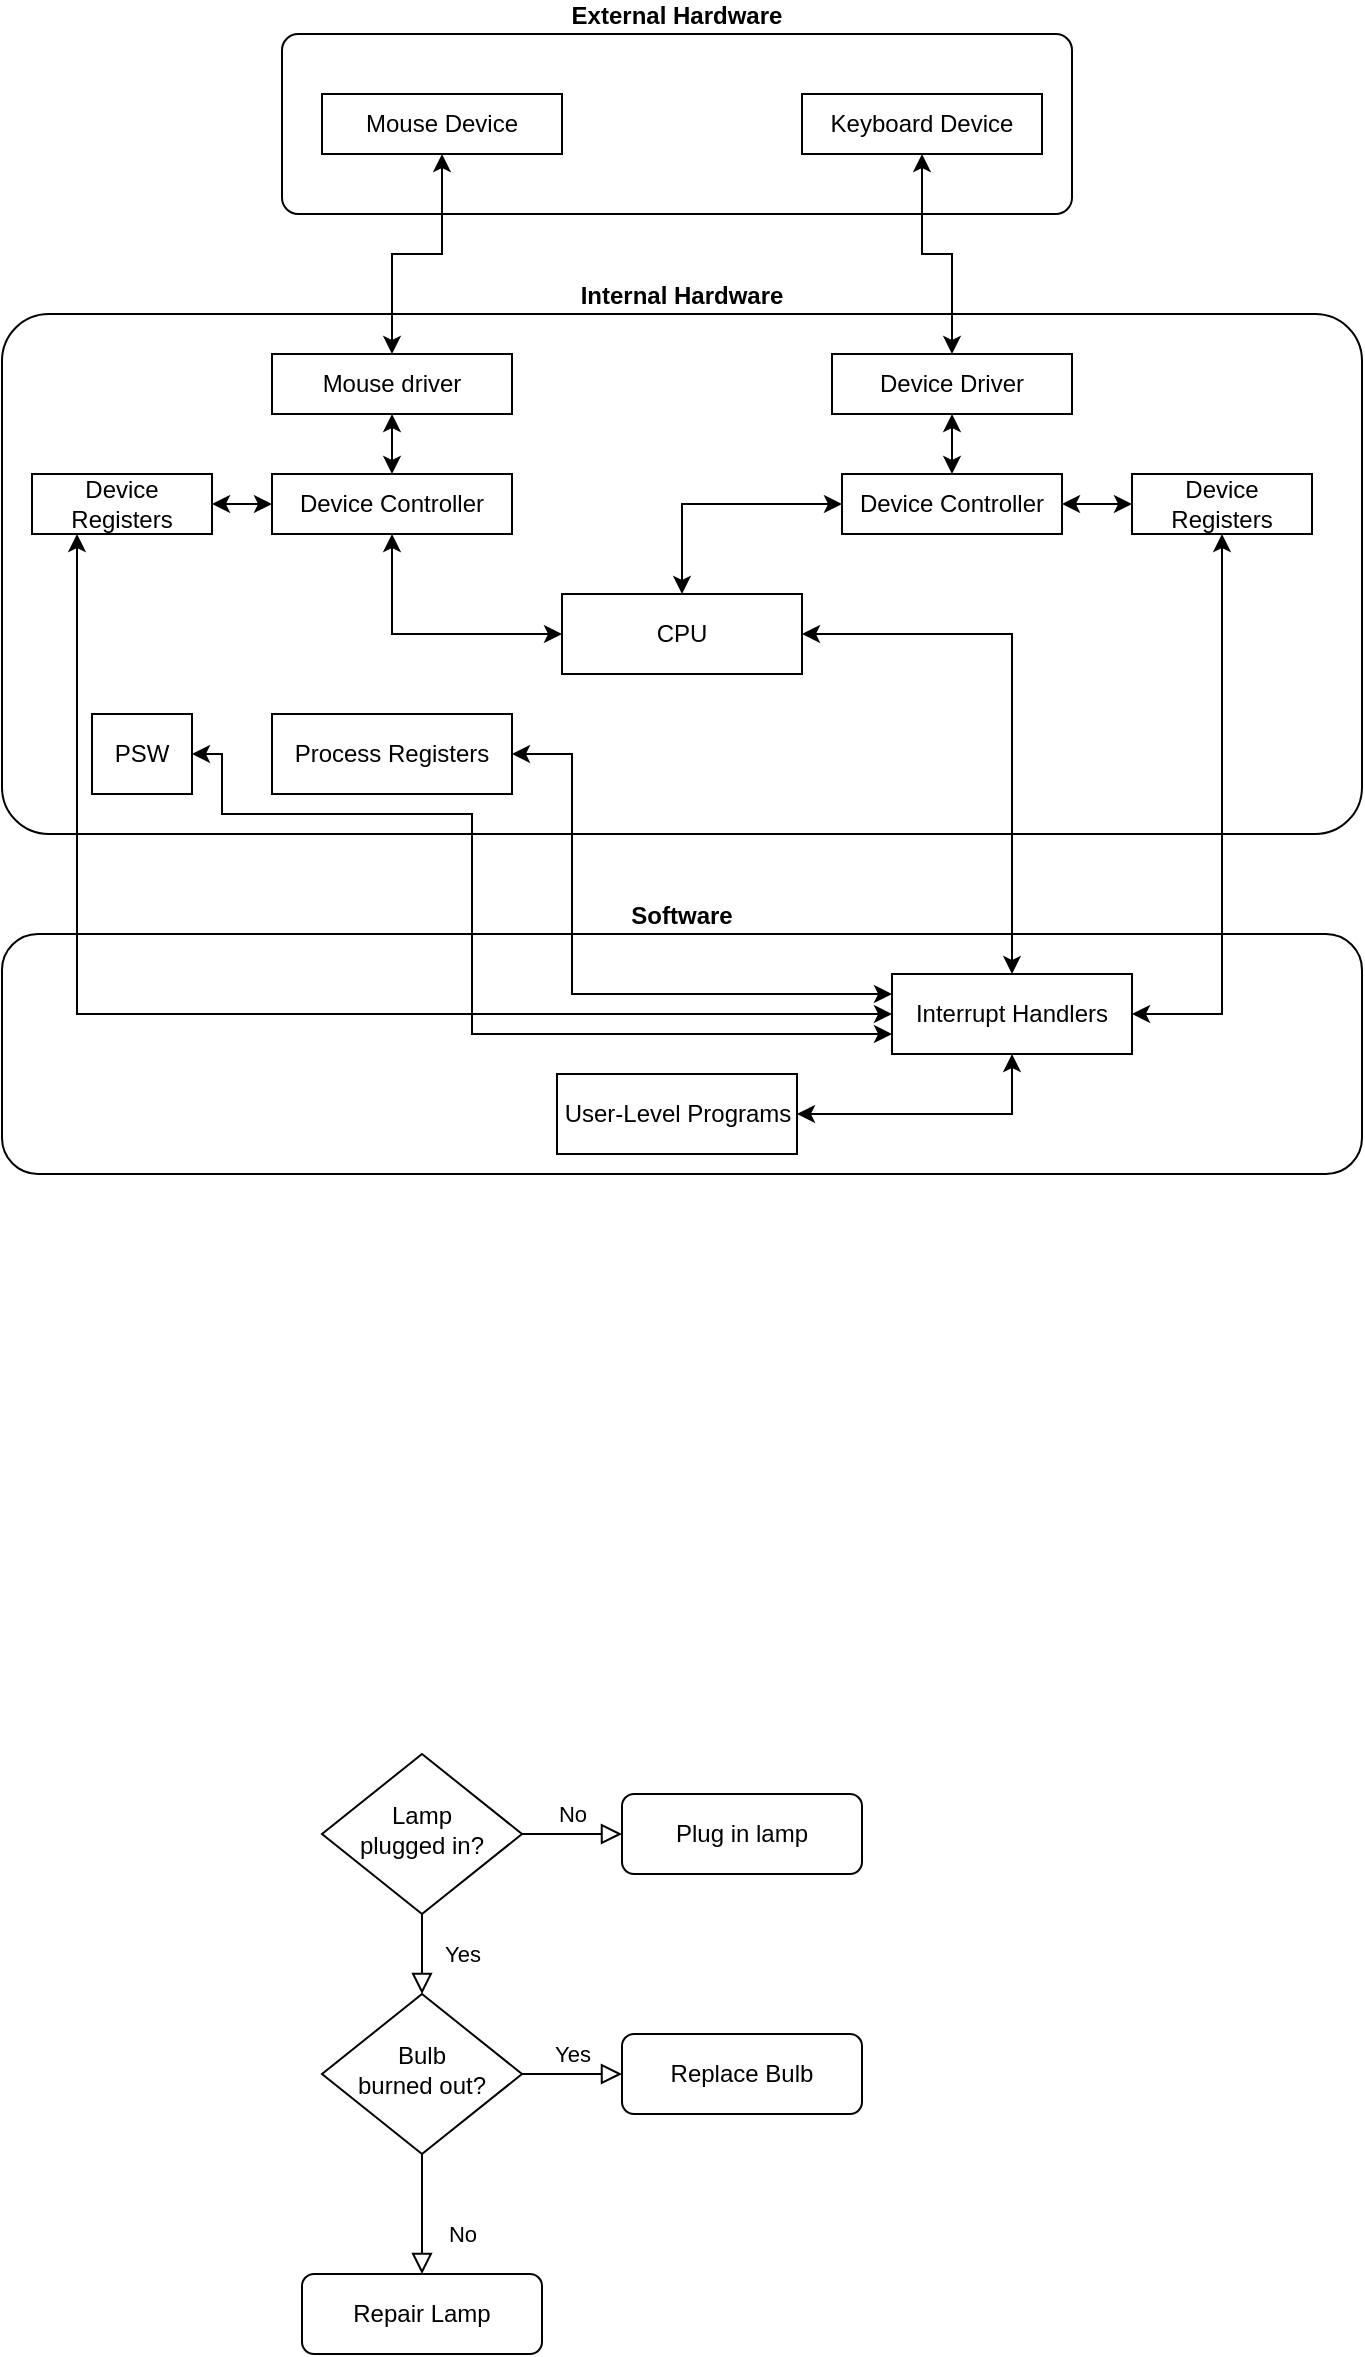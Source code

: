 <mxfile version="12.6.5" type="device"><diagram id="C5RBs43oDa-KdzZeNtuy" name="Page-1"><mxGraphModel dx="788" dy="604" grid="1" gridSize="10" guides="1" tooltips="1" connect="1" arrows="1" fold="1" page="1" pageScale="1" pageWidth="827" pageHeight="1169" math="0" shadow="0"><root><mxCell id="WIyWlLk6GJQsqaUBKTNV-0"/><mxCell id="WIyWlLk6GJQsqaUBKTNV-1" parent="WIyWlLk6GJQsqaUBKTNV-0"/><mxCell id="WIyWlLk6GJQsqaUBKTNV-4" value="Yes" style="rounded=0;html=1;jettySize=auto;orthogonalLoop=1;fontSize=11;endArrow=block;endFill=0;endSize=8;strokeWidth=1;shadow=0;labelBackgroundColor=none;edgeStyle=orthogonalEdgeStyle;" parent="WIyWlLk6GJQsqaUBKTNV-1" source="WIyWlLk6GJQsqaUBKTNV-6" target="WIyWlLk6GJQsqaUBKTNV-10" edge="1"><mxGeometry y="20" relative="1" as="geometry"><mxPoint as="offset"/></mxGeometry></mxCell><mxCell id="WIyWlLk6GJQsqaUBKTNV-5" value="No" style="edgeStyle=orthogonalEdgeStyle;rounded=0;html=1;jettySize=auto;orthogonalLoop=1;fontSize=11;endArrow=block;endFill=0;endSize=8;strokeWidth=1;shadow=0;labelBackgroundColor=none;" parent="WIyWlLk6GJQsqaUBKTNV-1" source="WIyWlLk6GJQsqaUBKTNV-6" target="WIyWlLk6GJQsqaUBKTNV-7" edge="1"><mxGeometry y="10" relative="1" as="geometry"><mxPoint as="offset"/></mxGeometry></mxCell><mxCell id="WIyWlLk6GJQsqaUBKTNV-6" value="Lamp&lt;br&gt;plugged in?" style="rhombus;whiteSpace=wrap;html=1;shadow=0;fontFamily=Helvetica;fontSize=12;align=center;strokeWidth=1;spacing=6;spacingTop=-4;" parent="WIyWlLk6GJQsqaUBKTNV-1" vertex="1"><mxGeometry x="250" y="910" width="100" height="80" as="geometry"/></mxCell><mxCell id="WIyWlLk6GJQsqaUBKTNV-7" value="Plug in lamp" style="rounded=1;whiteSpace=wrap;html=1;fontSize=12;glass=0;strokeWidth=1;shadow=0;" parent="WIyWlLk6GJQsqaUBKTNV-1" vertex="1"><mxGeometry x="400" y="930" width="120" height="40" as="geometry"/></mxCell><mxCell id="WIyWlLk6GJQsqaUBKTNV-8" value="No" style="rounded=0;html=1;jettySize=auto;orthogonalLoop=1;fontSize=11;endArrow=block;endFill=0;endSize=8;strokeWidth=1;shadow=0;labelBackgroundColor=none;edgeStyle=orthogonalEdgeStyle;" parent="WIyWlLk6GJQsqaUBKTNV-1" source="WIyWlLk6GJQsqaUBKTNV-10" target="WIyWlLk6GJQsqaUBKTNV-11" edge="1"><mxGeometry x="0.333" y="20" relative="1" as="geometry"><mxPoint as="offset"/></mxGeometry></mxCell><mxCell id="WIyWlLk6GJQsqaUBKTNV-9" value="Yes" style="edgeStyle=orthogonalEdgeStyle;rounded=0;html=1;jettySize=auto;orthogonalLoop=1;fontSize=11;endArrow=block;endFill=0;endSize=8;strokeWidth=1;shadow=0;labelBackgroundColor=none;" parent="WIyWlLk6GJQsqaUBKTNV-1" source="WIyWlLk6GJQsqaUBKTNV-10" target="WIyWlLk6GJQsqaUBKTNV-12" edge="1"><mxGeometry y="10" relative="1" as="geometry"><mxPoint as="offset"/></mxGeometry></mxCell><mxCell id="WIyWlLk6GJQsqaUBKTNV-10" value="Bulb&lt;br&gt;burned out?" style="rhombus;whiteSpace=wrap;html=1;shadow=0;fontFamily=Helvetica;fontSize=12;align=center;strokeWidth=1;spacing=6;spacingTop=-4;" parent="WIyWlLk6GJQsqaUBKTNV-1" vertex="1"><mxGeometry x="250" y="1030" width="100" height="80" as="geometry"/></mxCell><mxCell id="WIyWlLk6GJQsqaUBKTNV-11" value="Repair Lamp" style="rounded=1;whiteSpace=wrap;html=1;fontSize=12;glass=0;strokeWidth=1;shadow=0;" parent="WIyWlLk6GJQsqaUBKTNV-1" vertex="1"><mxGeometry x="240" y="1170" width="120" height="40" as="geometry"/></mxCell><mxCell id="WIyWlLk6GJQsqaUBKTNV-12" value="Replace Bulb" style="rounded=1;whiteSpace=wrap;html=1;fontSize=12;glass=0;strokeWidth=1;shadow=0;" parent="WIyWlLk6GJQsqaUBKTNV-1" vertex="1"><mxGeometry x="400" y="1050" width="120" height="40" as="geometry"/></mxCell><mxCell id="_UgCa_JzcZHytwWHEjmF-0" value="&lt;b&gt;Internal Hardware&lt;/b&gt;" style="rounded=1;whiteSpace=wrap;html=1;labelPosition=center;verticalLabelPosition=top;align=center;verticalAlign=bottom;direction=south;arcSize=9;" vertex="1" parent="WIyWlLk6GJQsqaUBKTNV-1"><mxGeometry x="90" y="190" width="680" height="260" as="geometry"/></mxCell><mxCell id="_UgCa_JzcZHytwWHEjmF-2" value="&lt;b&gt;Software&lt;/b&gt;" style="rounded=1;whiteSpace=wrap;html=1;labelPosition=center;verticalLabelPosition=top;align=center;verticalAlign=bottom;direction=south;" vertex="1" parent="WIyWlLk6GJQsqaUBKTNV-1"><mxGeometry x="90" y="500" width="680" height="120" as="geometry"/></mxCell><mxCell id="_UgCa_JzcZHytwWHEjmF-27" value="" style="edgeStyle=orthogonalEdgeStyle;rounded=0;orthogonalLoop=1;jettySize=auto;html=1;startArrow=classic;startFill=1;endArrow=classic;endFill=1;" edge="1" parent="WIyWlLk6GJQsqaUBKTNV-1" source="_UgCa_JzcZHytwWHEjmF-5" target="_UgCa_JzcZHytwWHEjmF-25"><mxGeometry relative="1" as="geometry"><Array as="points"><mxPoint x="595" y="350"/></Array></mxGeometry></mxCell><mxCell id="_UgCa_JzcZHytwWHEjmF-5" value="CPU" style="rounded=0;whiteSpace=wrap;html=1;fontSize=12;glass=0;strokeWidth=1;shadow=0;" vertex="1" parent="WIyWlLk6GJQsqaUBKTNV-1"><mxGeometry x="370" y="330" width="120" height="40" as="geometry"/></mxCell><mxCell id="_UgCa_JzcZHytwWHEjmF-34" value="" style="edgeStyle=orthogonalEdgeStyle;rounded=0;orthogonalLoop=1;jettySize=auto;html=1;startArrow=classic;startFill=1;endArrow=classic;endFill=1;exitX=1;exitY=0.5;exitDx=0;exitDy=0;" edge="1" parent="WIyWlLk6GJQsqaUBKTNV-1" source="_UgCa_JzcZHytwWHEjmF-25" target="_UgCa_JzcZHytwWHEjmF-35"><mxGeometry relative="1" as="geometry"><mxPoint x="740" y="370" as="targetPoint"/></mxGeometry></mxCell><mxCell id="_UgCa_JzcZHytwWHEjmF-49" value="" style="edgeStyle=orthogonalEdgeStyle;rounded=0;orthogonalLoop=1;jettySize=auto;html=1;startArrow=classic;startFill=1;endArrow=classic;endFill=1;entryX=0.25;entryY=1;entryDx=0;entryDy=0;" edge="1" parent="WIyWlLk6GJQsqaUBKTNV-1" source="_UgCa_JzcZHytwWHEjmF-25" target="_UgCa_JzcZHytwWHEjmF-37"><mxGeometry relative="1" as="geometry"><mxPoint x="127.5" y="270" as="targetPoint"/></mxGeometry></mxCell><mxCell id="_UgCa_JzcZHytwWHEjmF-53" value="" style="edgeStyle=orthogonalEdgeStyle;rounded=0;orthogonalLoop=1;jettySize=auto;html=1;startArrow=classic;startFill=1;endArrow=classic;endFill=1;entryX=1;entryY=0.5;entryDx=0;entryDy=0;exitX=0.5;exitY=1;exitDx=0;exitDy=0;" edge="1" parent="WIyWlLk6GJQsqaUBKTNV-1" source="_UgCa_JzcZHytwWHEjmF-25" target="_UgCa_JzcZHytwWHEjmF-50"><mxGeometry relative="1" as="geometry"><mxPoint x="595" y="640" as="targetPoint"/></mxGeometry></mxCell><mxCell id="_UgCa_JzcZHytwWHEjmF-25" value="Interrupt Handlers" style="rounded=0;whiteSpace=wrap;html=1;fontSize=12;glass=0;strokeWidth=1;shadow=0;" vertex="1" parent="WIyWlLk6GJQsqaUBKTNV-1"><mxGeometry x="535" y="520" width="120" height="40" as="geometry"/></mxCell><mxCell id="_UgCa_JzcZHytwWHEjmF-50" value="User-Level Programs" style="rounded=0;whiteSpace=wrap;html=1;fontSize=12;glass=0;strokeWidth=1;shadow=0;" vertex="1" parent="WIyWlLk6GJQsqaUBKTNV-1"><mxGeometry x="367.5" y="570" width="120" height="40" as="geometry"/></mxCell><mxCell id="_UgCa_JzcZHytwWHEjmF-20" value="" style="edgeStyle=orthogonalEdgeStyle;rounded=0;orthogonalLoop=1;jettySize=auto;html=1;startArrow=classic;startFill=1;entryX=0.5;entryY=0;entryDx=0;entryDy=0;" edge="1" parent="WIyWlLk6GJQsqaUBKTNV-1" source="_UgCa_JzcZHytwWHEjmF-6" target="_UgCa_JzcZHytwWHEjmF-30"><mxGeometry relative="1" as="geometry"><mxPoint x="245" y="330" as="targetPoint"/></mxGeometry></mxCell><mxCell id="_UgCa_JzcZHytwWHEjmF-6" value="Mouse driver" style="rounded=0;whiteSpace=wrap;html=1;fontSize=12;glass=0;strokeWidth=1;shadow=0;" vertex="1" parent="WIyWlLk6GJQsqaUBKTNV-1"><mxGeometry x="225" y="210" width="120" height="30" as="geometry"/></mxCell><mxCell id="_UgCa_JzcZHytwWHEjmF-18" value="" style="edgeStyle=orthogonalEdgeStyle;rounded=0;orthogonalLoop=1;jettySize=auto;html=1;startArrow=classic;startFill=1;entryX=0.5;entryY=0;entryDx=0;entryDy=0;" edge="1" parent="WIyWlLk6GJQsqaUBKTNV-1" source="_UgCa_JzcZHytwWHEjmF-7" target="_UgCa_JzcZHytwWHEjmF-5"><mxGeometry relative="1" as="geometry"><mxPoint x="475" y="285" as="targetPoint"/></mxGeometry></mxCell><mxCell id="_UgCa_JzcZHytwWHEjmF-7" value="Device Controller" style="rounded=0;whiteSpace=wrap;html=1;fontSize=12;glass=0;strokeWidth=1;shadow=0;" vertex="1" parent="WIyWlLk6GJQsqaUBKTNV-1"><mxGeometry x="510" y="270" width="110" height="30" as="geometry"/></mxCell><mxCell id="_UgCa_JzcZHytwWHEjmF-14" value="" style="edgeStyle=orthogonalEdgeStyle;rounded=0;orthogonalLoop=1;jettySize=auto;html=1;startArrow=classic;startFill=1;entryX=0.5;entryY=0;entryDx=0;entryDy=0;" edge="1" parent="WIyWlLk6GJQsqaUBKTNV-1" source="_UgCa_JzcZHytwWHEjmF-9" target="_UgCa_JzcZHytwWHEjmF-7"><mxGeometry relative="1" as="geometry"><mxPoint x="555" y="330" as="targetPoint"/></mxGeometry></mxCell><mxCell id="_UgCa_JzcZHytwWHEjmF-9" value="Device Driver" style="rounded=0;whiteSpace=wrap;html=1;fontSize=12;glass=0;strokeWidth=1;shadow=0;" vertex="1" parent="WIyWlLk6GJQsqaUBKTNV-1"><mxGeometry x="505" y="210" width="120" height="30" as="geometry"/></mxCell><mxCell id="_UgCa_JzcZHytwWHEjmF-32" value="" style="edgeStyle=orthogonalEdgeStyle;rounded=0;orthogonalLoop=1;jettySize=auto;html=1;startArrow=classic;startFill=1;endArrow=classic;endFill=1;entryX=0;entryY=0.5;entryDx=0;entryDy=0;" edge="1" parent="WIyWlLk6GJQsqaUBKTNV-1" source="_UgCa_JzcZHytwWHEjmF-30" target="_UgCa_JzcZHytwWHEjmF-5"><mxGeometry relative="1" as="geometry"><mxPoint x="255" y="390" as="targetPoint"/><Array as="points"><mxPoint x="285" y="350"/></Array></mxGeometry></mxCell><mxCell id="_UgCa_JzcZHytwWHEjmF-30" value="Device Controller" style="rounded=0;whiteSpace=wrap;html=1;fontSize=12;glass=0;strokeWidth=1;shadow=0;" vertex="1" parent="WIyWlLk6GJQsqaUBKTNV-1"><mxGeometry x="225" y="270" width="120" height="30" as="geometry"/></mxCell><mxCell id="_UgCa_JzcZHytwWHEjmF-36" value="" style="edgeStyle=orthogonalEdgeStyle;rounded=0;orthogonalLoop=1;jettySize=auto;html=1;startArrow=classic;startFill=1;endArrow=classic;endFill=1;" edge="1" parent="WIyWlLk6GJQsqaUBKTNV-1" source="_UgCa_JzcZHytwWHEjmF-35" target="_UgCa_JzcZHytwWHEjmF-7"><mxGeometry relative="1" as="geometry"/></mxCell><mxCell id="_UgCa_JzcZHytwWHEjmF-35" value="Device Registers" style="rounded=0;whiteSpace=wrap;html=1;fontSize=12;glass=0;strokeWidth=1;shadow=0;" vertex="1" parent="WIyWlLk6GJQsqaUBKTNV-1"><mxGeometry x="655" y="270" width="90" height="30" as="geometry"/></mxCell><mxCell id="_UgCa_JzcZHytwWHEjmF-38" value="" style="edgeStyle=orthogonalEdgeStyle;rounded=0;orthogonalLoop=1;jettySize=auto;html=1;startArrow=classic;startFill=1;endArrow=classic;endFill=1;" edge="1" parent="WIyWlLk6GJQsqaUBKTNV-1" source="_UgCa_JzcZHytwWHEjmF-37" target="_UgCa_JzcZHytwWHEjmF-30"><mxGeometry relative="1" as="geometry"/></mxCell><mxCell id="_UgCa_JzcZHytwWHEjmF-37" value="Device Registers" style="rounded=0;whiteSpace=wrap;html=1;fontSize=12;glass=0;strokeWidth=1;shadow=0;" vertex="1" parent="WIyWlLk6GJQsqaUBKTNV-1"><mxGeometry x="105" y="270" width="90" height="30" as="geometry"/></mxCell><mxCell id="_UgCa_JzcZHytwWHEjmF-44" value="" style="edgeStyle=orthogonalEdgeStyle;rounded=0;orthogonalLoop=1;jettySize=auto;html=1;startArrow=classic;startFill=1;endArrow=classic;endFill=1;exitX=1;exitY=0.5;exitDx=0;exitDy=0;" edge="1" parent="WIyWlLk6GJQsqaUBKTNV-1" source="_UgCa_JzcZHytwWHEjmF-39"><mxGeometry relative="1" as="geometry"><mxPoint x="160" y="400" as="sourcePoint"/><mxPoint x="535" y="550" as="targetPoint"/><Array as="points"><mxPoint x="200" y="410"/><mxPoint x="200" y="440"/><mxPoint x="325" y="440"/><mxPoint x="325" y="550"/></Array></mxGeometry></mxCell><mxCell id="_UgCa_JzcZHytwWHEjmF-39" value="PSW" style="rounded=0;whiteSpace=wrap;html=1;fontSize=12;glass=0;strokeWidth=1;shadow=0;" vertex="1" parent="WIyWlLk6GJQsqaUBKTNV-1"><mxGeometry x="135" y="390" width="50" height="40" as="geometry"/></mxCell><mxCell id="_UgCa_JzcZHytwWHEjmF-46" value="" style="edgeStyle=orthogonalEdgeStyle;rounded=0;orthogonalLoop=1;jettySize=auto;html=1;startArrow=classic;startFill=1;endArrow=classic;endFill=1;exitX=1;exitY=0.5;exitDx=0;exitDy=0;" edge="1" parent="WIyWlLk6GJQsqaUBKTNV-1" source="_UgCa_JzcZHytwWHEjmF-40"><mxGeometry relative="1" as="geometry"><mxPoint x="345" y="380" as="sourcePoint"/><mxPoint x="535" y="530" as="targetPoint"/><Array as="points"><mxPoint x="375" y="410"/><mxPoint x="375" y="530"/></Array></mxGeometry></mxCell><mxCell id="_UgCa_JzcZHytwWHEjmF-40" value="Process Registers" style="rounded=0;whiteSpace=wrap;html=1;fontSize=12;glass=0;strokeWidth=1;shadow=0;" vertex="1" parent="WIyWlLk6GJQsqaUBKTNV-1"><mxGeometry x="225" y="390" width="120" height="40" as="geometry"/></mxCell><mxCell id="_UgCa_JzcZHytwWHEjmF-47" value="&lt;b&gt;External Hardware&lt;/b&gt;" style="rounded=1;whiteSpace=wrap;html=1;labelPosition=center;verticalLabelPosition=top;align=center;verticalAlign=bottom;direction=south;arcSize=9;" vertex="1" parent="WIyWlLk6GJQsqaUBKTNV-1"><mxGeometry x="230" y="50" width="395" height="90" as="geometry"/></mxCell><mxCell id="_UgCa_JzcZHytwWHEjmF-8" value="Keyboard Device" style="rounded=0;whiteSpace=wrap;html=1;fontSize=12;glass=0;strokeWidth=1;shadow=0;" vertex="1" parent="WIyWlLk6GJQsqaUBKTNV-1"><mxGeometry x="490" y="80" width="120" height="30" as="geometry"/></mxCell><mxCell id="_UgCa_JzcZHytwWHEjmF-10" value="" style="edgeStyle=orthogonalEdgeStyle;rounded=0;orthogonalLoop=1;jettySize=auto;html=1;startArrow=classic;startFill=1;" edge="1" parent="WIyWlLk6GJQsqaUBKTNV-1" source="_UgCa_JzcZHytwWHEjmF-8" target="_UgCa_JzcZHytwWHEjmF-9"><mxGeometry relative="1" as="geometry"/></mxCell><mxCell id="_UgCa_JzcZHytwWHEjmF-1" value="Mouse Device" style="rounded=0;whiteSpace=wrap;html=1;fontSize=12;glass=0;strokeWidth=1;shadow=0;" vertex="1" parent="WIyWlLk6GJQsqaUBKTNV-1"><mxGeometry x="250" y="80" width="120" height="30" as="geometry"/></mxCell><mxCell id="_UgCa_JzcZHytwWHEjmF-12" value="" style="edgeStyle=orthogonalEdgeStyle;rounded=0;orthogonalLoop=1;jettySize=auto;html=1;startArrow=classic;startFill=1;entryX=0.5;entryY=0;entryDx=0;entryDy=0;" edge="1" parent="WIyWlLk6GJQsqaUBKTNV-1" source="_UgCa_JzcZHytwWHEjmF-1" target="_UgCa_JzcZHytwWHEjmF-6"><mxGeometry relative="1" as="geometry"><mxPoint x="245" y="260" as="targetPoint"/></mxGeometry></mxCell></root></mxGraphModel></diagram></mxfile>
